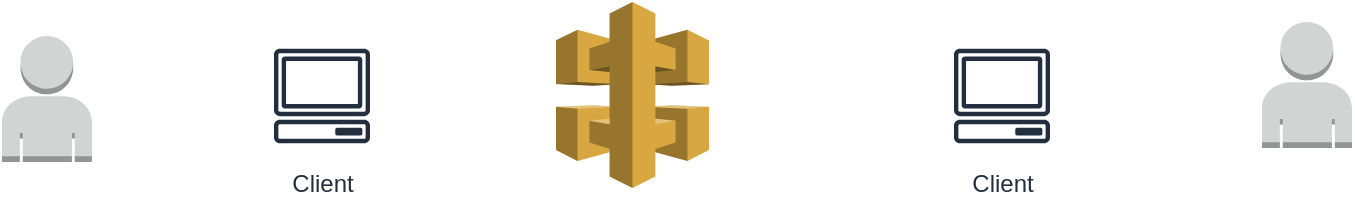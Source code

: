 <mxfile version="17.4.5" type="github">
  <diagram id="bHCQ7tjxHbcpvA1VxMx_" name="Page-1">
    <mxGraphModel dx="786" dy="449" grid="1" gridSize="10" guides="1" tooltips="1" connect="1" arrows="1" fold="1" page="1" pageScale="1" pageWidth="827" pageHeight="1169" math="0" shadow="0">
      <root>
        <mxCell id="0" />
        <mxCell id="1" parent="0" />
        <mxCell id="l4DHqsQkH5DMDyCRTcHV-1" value="" style="outlineConnect=0;dashed=0;verticalLabelPosition=bottom;verticalAlign=top;align=center;html=1;shape=mxgraph.aws3.api_gateway;fillColor=#D9A741;gradientColor=none;" vertex="1" parent="1">
          <mxGeometry x="337" y="250" width="76.5" height="93" as="geometry" />
        </mxCell>
        <mxCell id="l4DHqsQkH5DMDyCRTcHV-3" value="" style="outlineConnect=0;dashed=0;verticalLabelPosition=bottom;verticalAlign=top;align=center;html=1;shape=mxgraph.aws3.user;fillColor=#D2D3D3;gradientColor=none;" vertex="1" parent="1">
          <mxGeometry x="60" y="267" width="45" height="63" as="geometry" />
        </mxCell>
        <mxCell id="l4DHqsQkH5DMDyCRTcHV-4" value="" style="outlineConnect=0;dashed=0;verticalLabelPosition=bottom;verticalAlign=top;align=center;html=1;shape=mxgraph.aws3.user;fillColor=#D2D3D3;gradientColor=none;" vertex="1" parent="1">
          <mxGeometry x="690" y="260" width="45" height="63" as="geometry" />
        </mxCell>
        <mxCell id="l4DHqsQkH5DMDyCRTcHV-5" value="Client" style="sketch=0;outlineConnect=0;fontColor=#232F3E;gradientColor=none;strokeColor=#232F3E;fillColor=#ffffff;dashed=0;verticalLabelPosition=bottom;verticalAlign=top;align=center;html=1;fontSize=12;fontStyle=0;aspect=fixed;shape=mxgraph.aws4.resourceIcon;resIcon=mxgraph.aws4.client;" vertex="1" parent="1">
          <mxGeometry x="530" y="267" width="60" height="60" as="geometry" />
        </mxCell>
        <mxCell id="l4DHqsQkH5DMDyCRTcHV-6" value="Client" style="sketch=0;outlineConnect=0;fontColor=#232F3E;gradientColor=none;strokeColor=#232F3E;fillColor=#ffffff;dashed=0;verticalLabelPosition=bottom;verticalAlign=top;align=center;html=1;fontSize=12;fontStyle=0;aspect=fixed;shape=mxgraph.aws4.resourceIcon;resIcon=mxgraph.aws4.client;" vertex="1" parent="1">
          <mxGeometry x="190" y="267" width="60" height="60" as="geometry" />
        </mxCell>
      </root>
    </mxGraphModel>
  </diagram>
</mxfile>
